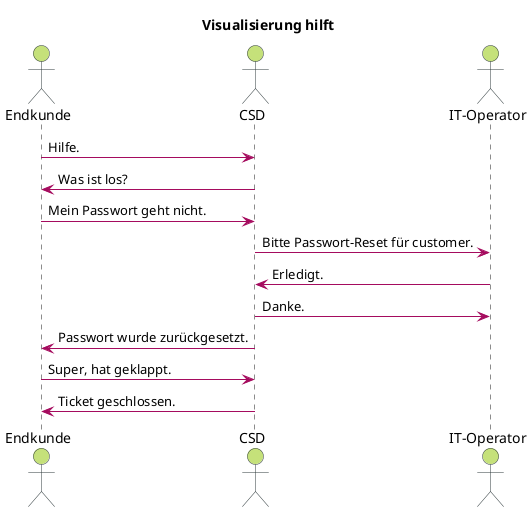@startuml demo-graph11

skinparam ActorBackgroundColor #c5e17a
skinparam ActorBorderColor #2d383a
skinparam ArrowColor #a50b5e

title Visualisierung hilft

actor Endkunde as customer
actor CSD as csd
actor "IT-Operator" as itops

customer -> csd: Hilfe.
csd -> customer: Was ist los?
customer -> csd: Mein Passwort geht nicht.
csd -> itops : Bitte Passwort-Reset für customer.
itops -> csd : Erledigt.
csd -> itops: Danke.
csd -> customer: Passwort wurde zurückgesetzt.
customer -> csd: Super, hat geklappt.
csd -> customer: Ticket geschlossen.


@enduml